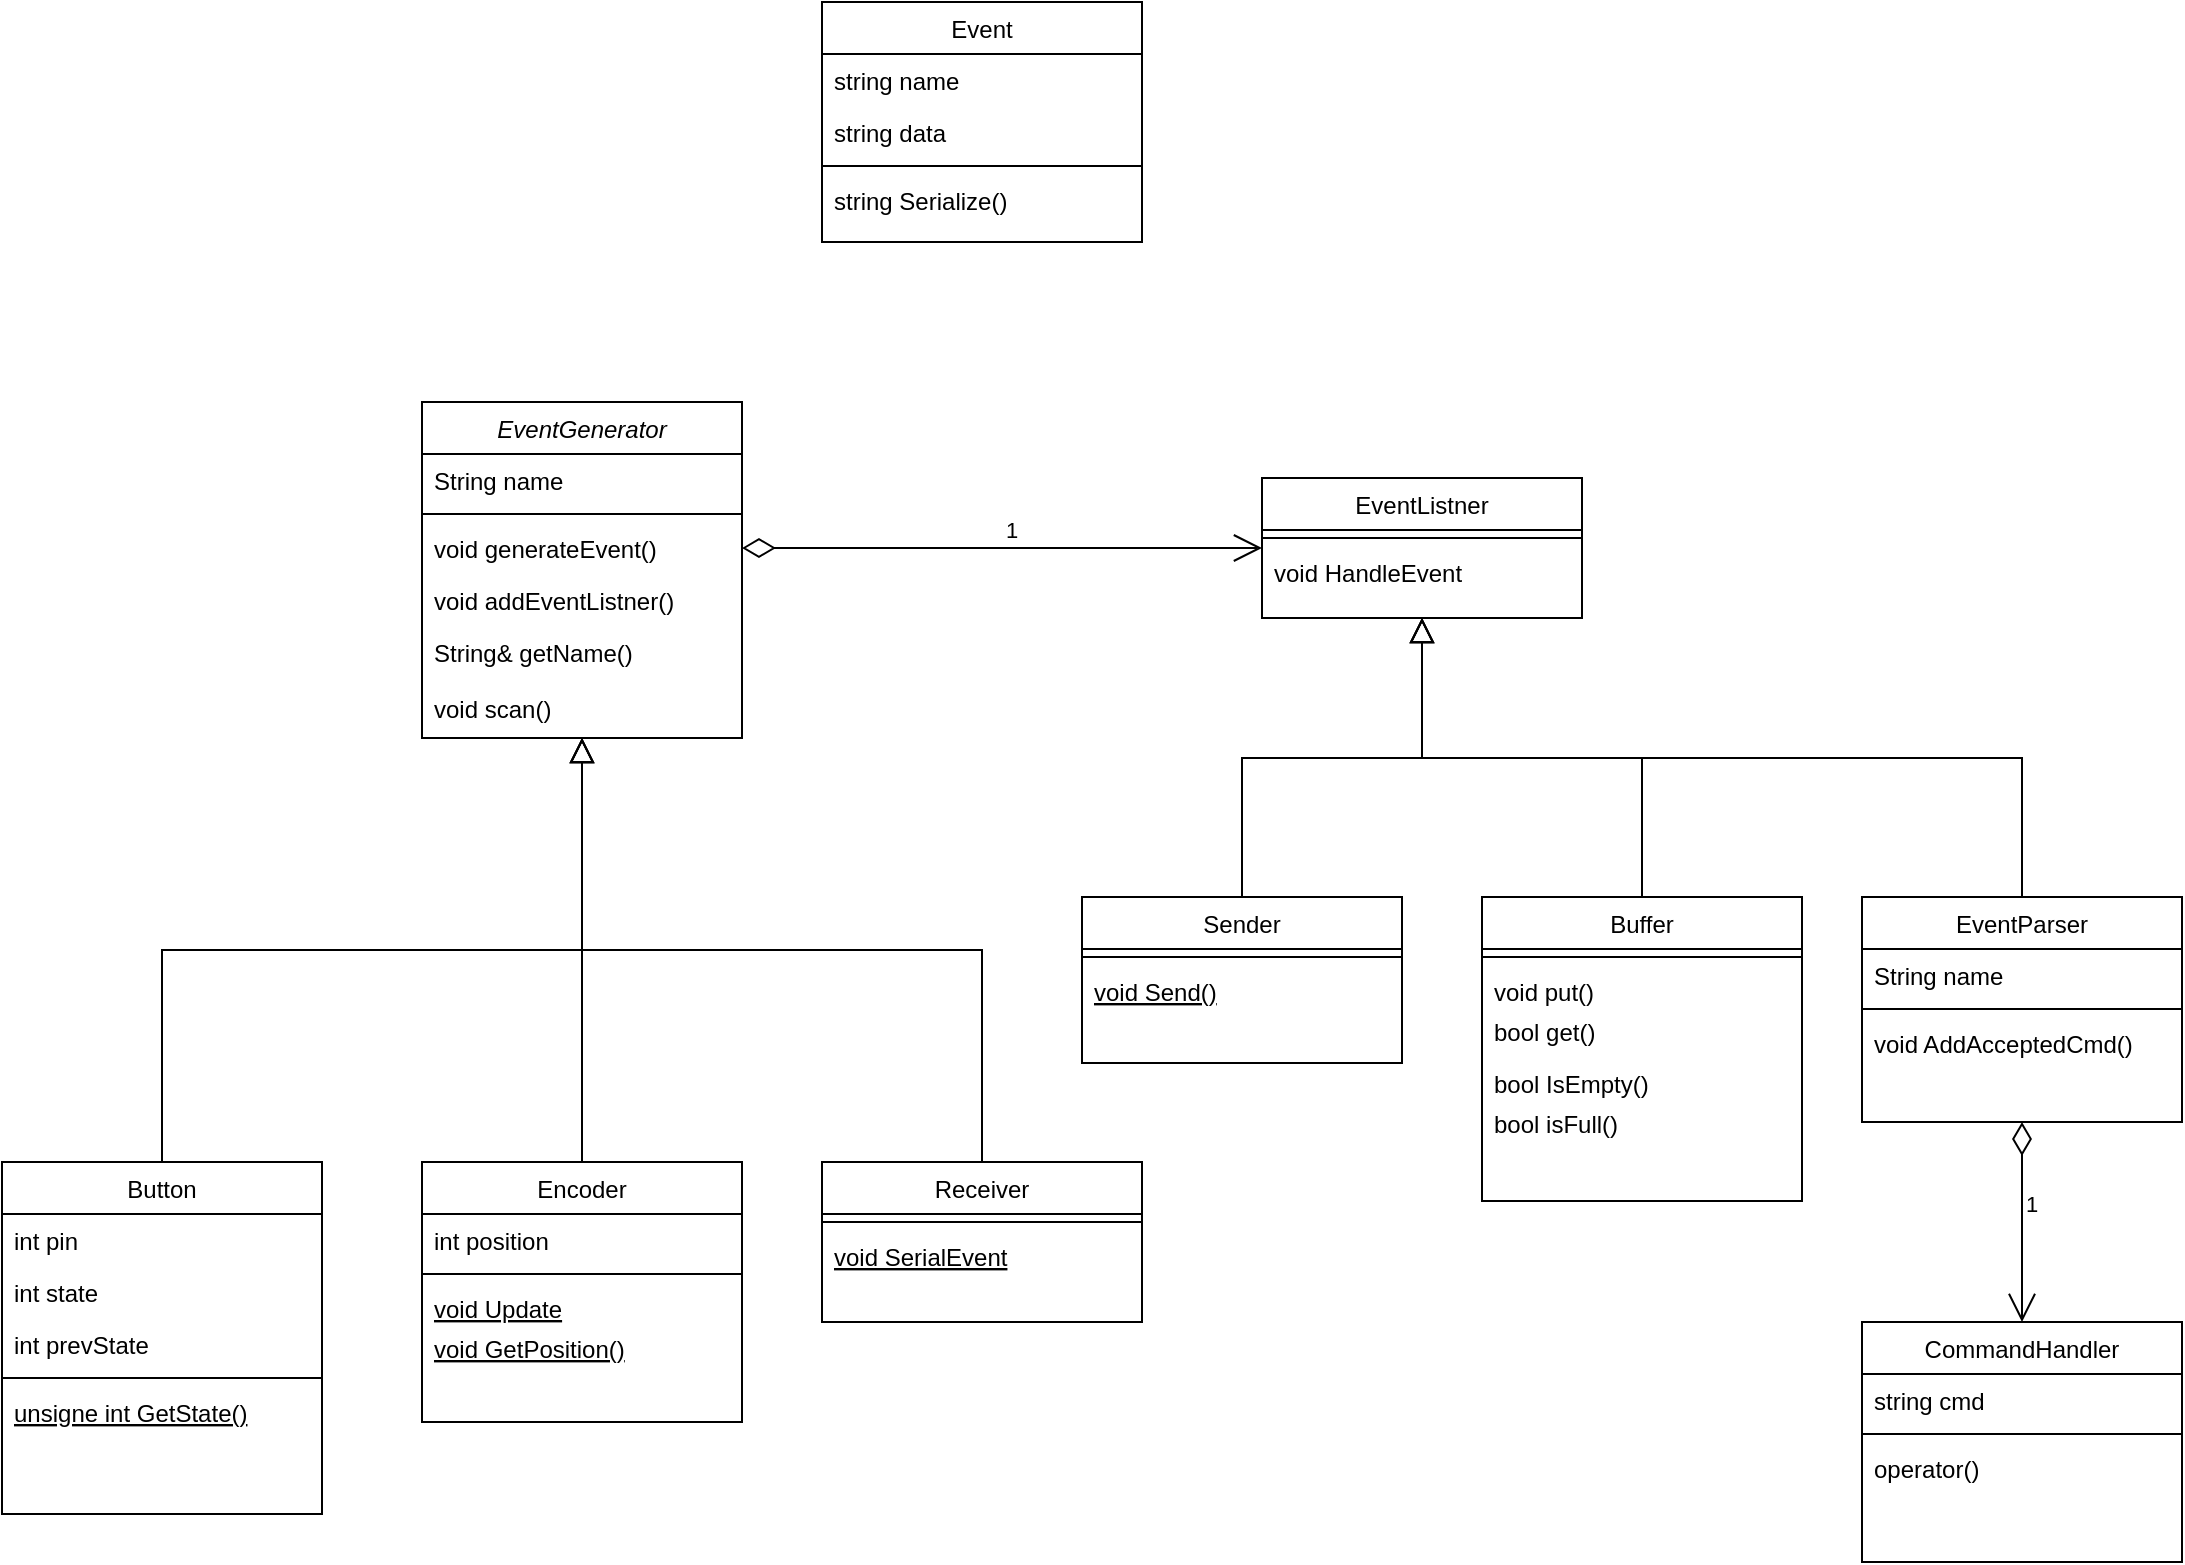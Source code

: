 <mxfile version="15.8.7" type="device"><diagram id="C5RBs43oDa-KdzZeNtuy" name="Page-1"><mxGraphModel dx="1102" dy="1025" grid="1" gridSize="10" guides="1" tooltips="1" connect="1" arrows="1" fold="1" page="1" pageScale="1" pageWidth="1169" pageHeight="827" math="0" shadow="0"><root><mxCell id="WIyWlLk6GJQsqaUBKTNV-0"/><mxCell id="WIyWlLk6GJQsqaUBKTNV-1" parent="WIyWlLk6GJQsqaUBKTNV-0"/><mxCell id="zkfFHV4jXpPFQw0GAbJ--0" value="EventGenerator" style="swimlane;fontStyle=2;align=center;verticalAlign=top;childLayout=stackLayout;horizontal=1;startSize=26;horizontalStack=0;resizeParent=1;resizeLast=0;collapsible=1;marginBottom=0;rounded=0;shadow=0;strokeWidth=1;" parent="WIyWlLk6GJQsqaUBKTNV-1" vertex="1"><mxGeometry x="270" y="230" width="160" height="168" as="geometry"><mxRectangle x="230" y="140" width="160" height="26" as="alternateBounds"/></mxGeometry></mxCell><mxCell id="zkfFHV4jXpPFQw0GAbJ--1" value="String name" style="text;align=left;verticalAlign=top;spacingLeft=4;spacingRight=4;overflow=hidden;rotatable=0;points=[[0,0.5],[1,0.5]];portConstraint=eastwest;" parent="zkfFHV4jXpPFQw0GAbJ--0" vertex="1"><mxGeometry y="26" width="160" height="26" as="geometry"/></mxCell><mxCell id="zkfFHV4jXpPFQw0GAbJ--4" value="" style="line;html=1;strokeWidth=1;align=left;verticalAlign=middle;spacingTop=-1;spacingLeft=3;spacingRight=3;rotatable=0;labelPosition=right;points=[];portConstraint=eastwest;" parent="zkfFHV4jXpPFQw0GAbJ--0" vertex="1"><mxGeometry y="52" width="160" height="8" as="geometry"/></mxCell><mxCell id="zkfFHV4jXpPFQw0GAbJ--5" value="void generateEvent()" style="text;align=left;verticalAlign=top;spacingLeft=4;spacingRight=4;overflow=hidden;rotatable=0;points=[[0,0.5],[1,0.5]];portConstraint=eastwest;" parent="zkfFHV4jXpPFQw0GAbJ--0" vertex="1"><mxGeometry y="60" width="160" height="26" as="geometry"/></mxCell><mxCell id="9YEW2VE9U-7is_Bp8GZb-1" value="void addEventListner()" style="text;align=left;verticalAlign=top;spacingLeft=4;spacingRight=4;overflow=hidden;rotatable=0;points=[[0,0.5],[1,0.5]];portConstraint=eastwest;" parent="zkfFHV4jXpPFQw0GAbJ--0" vertex="1"><mxGeometry y="86" width="160" height="26" as="geometry"/></mxCell><mxCell id="9YEW2VE9U-7is_Bp8GZb-3" value="String&amp; getName()" style="text;align=left;verticalAlign=top;spacingLeft=4;spacingRight=4;overflow=hidden;rotatable=0;points=[[0,0.5],[1,0.5]];portConstraint=eastwest;" parent="zkfFHV4jXpPFQw0GAbJ--0" vertex="1"><mxGeometry y="112" width="160" height="28" as="geometry"/></mxCell><mxCell id="9YEW2VE9U-7is_Bp8GZb-4" value="void scan()" style="text;align=left;verticalAlign=top;spacingLeft=4;spacingRight=4;overflow=hidden;rotatable=0;points=[[0,0.5],[1,0.5]];portConstraint=eastwest;" parent="zkfFHV4jXpPFQw0GAbJ--0" vertex="1"><mxGeometry y="140" width="160" height="28" as="geometry"/></mxCell><mxCell id="zkfFHV4jXpPFQw0GAbJ--6" value="Button" style="swimlane;fontStyle=0;align=center;verticalAlign=top;childLayout=stackLayout;horizontal=1;startSize=26;horizontalStack=0;resizeParent=1;resizeLast=0;collapsible=1;marginBottom=0;rounded=0;shadow=0;strokeWidth=1;" parent="WIyWlLk6GJQsqaUBKTNV-1" vertex="1"><mxGeometry x="60" y="610" width="160" height="176" as="geometry"><mxRectangle x="130" y="380" width="160" height="26" as="alternateBounds"/></mxGeometry></mxCell><mxCell id="zkfFHV4jXpPFQw0GAbJ--7" value="int pin" style="text;align=left;verticalAlign=top;spacingLeft=4;spacingRight=4;overflow=hidden;rotatable=0;points=[[0,0.5],[1,0.5]];portConstraint=eastwest;" parent="zkfFHV4jXpPFQw0GAbJ--6" vertex="1"><mxGeometry y="26" width="160" height="26" as="geometry"/></mxCell><mxCell id="zkfFHV4jXpPFQw0GAbJ--8" value="int state" style="text;align=left;verticalAlign=top;spacingLeft=4;spacingRight=4;overflow=hidden;rotatable=0;points=[[0,0.5],[1,0.5]];portConstraint=eastwest;rounded=0;shadow=0;html=0;" parent="zkfFHV4jXpPFQw0GAbJ--6" vertex="1"><mxGeometry y="52" width="160" height="26" as="geometry"/></mxCell><mxCell id="9YEW2VE9U-7is_Bp8GZb-30" value="int prevState" style="text;align=left;verticalAlign=top;spacingLeft=4;spacingRight=4;overflow=hidden;rotatable=0;points=[[0,0.5],[1,0.5]];portConstraint=eastwest;rounded=0;shadow=0;html=0;" parent="zkfFHV4jXpPFQw0GAbJ--6" vertex="1"><mxGeometry y="78" width="160" height="26" as="geometry"/></mxCell><mxCell id="zkfFHV4jXpPFQw0GAbJ--9" value="" style="line;html=1;strokeWidth=1;align=left;verticalAlign=middle;spacingTop=-1;spacingLeft=3;spacingRight=3;rotatable=0;labelPosition=right;points=[];portConstraint=eastwest;" parent="zkfFHV4jXpPFQw0GAbJ--6" vertex="1"><mxGeometry y="104" width="160" height="8" as="geometry"/></mxCell><mxCell id="zkfFHV4jXpPFQw0GAbJ--10" value="unsigne int GetState()" style="text;align=left;verticalAlign=top;spacingLeft=4;spacingRight=4;overflow=hidden;rotatable=0;points=[[0,0.5],[1,0.5]];portConstraint=eastwest;fontStyle=4" parent="zkfFHV4jXpPFQw0GAbJ--6" vertex="1"><mxGeometry y="112" width="160" height="26" as="geometry"/></mxCell><mxCell id="zkfFHV4jXpPFQw0GAbJ--12" value="" style="endArrow=block;endSize=10;endFill=0;shadow=0;strokeWidth=1;rounded=0;edgeStyle=elbowEdgeStyle;elbow=vertical;" parent="WIyWlLk6GJQsqaUBKTNV-1" source="zkfFHV4jXpPFQw0GAbJ--6" target="zkfFHV4jXpPFQw0GAbJ--0" edge="1"><mxGeometry width="160" relative="1" as="geometry"><mxPoint x="140" y="453" as="sourcePoint"/><mxPoint x="140" y="453" as="targetPoint"/></mxGeometry></mxCell><mxCell id="zkfFHV4jXpPFQw0GAbJ--13" value="Encoder" style="swimlane;fontStyle=0;align=center;verticalAlign=top;childLayout=stackLayout;horizontal=1;startSize=26;horizontalStack=0;resizeParent=1;resizeLast=0;collapsible=1;marginBottom=0;rounded=0;shadow=0;strokeWidth=1;" parent="WIyWlLk6GJQsqaUBKTNV-1" vertex="1"><mxGeometry x="270" y="610" width="160" height="130" as="geometry"><mxRectangle x="340" y="380" width="170" height="26" as="alternateBounds"/></mxGeometry></mxCell><mxCell id="zkfFHV4jXpPFQw0GAbJ--14" value="int position" style="text;align=left;verticalAlign=top;spacingLeft=4;spacingRight=4;overflow=hidden;rotatable=0;points=[[0,0.5],[1,0.5]];portConstraint=eastwest;" parent="zkfFHV4jXpPFQw0GAbJ--13" vertex="1"><mxGeometry y="26" width="160" height="26" as="geometry"/></mxCell><mxCell id="zkfFHV4jXpPFQw0GAbJ--15" value="" style="line;html=1;strokeWidth=1;align=left;verticalAlign=middle;spacingTop=-1;spacingLeft=3;spacingRight=3;rotatable=0;labelPosition=right;points=[];portConstraint=eastwest;" parent="zkfFHV4jXpPFQw0GAbJ--13" vertex="1"><mxGeometry y="52" width="160" height="8" as="geometry"/></mxCell><mxCell id="9YEW2VE9U-7is_Bp8GZb-27" value="void Update" style="text;align=left;verticalAlign=top;spacingLeft=4;spacingRight=4;overflow=hidden;rotatable=0;points=[[0,0.5],[1,0.5]];portConstraint=eastwest;fontStyle=4" parent="zkfFHV4jXpPFQw0GAbJ--13" vertex="1"><mxGeometry y="60" width="160" height="26" as="geometry"/></mxCell><mxCell id="zkfFHV4jXpPFQw0GAbJ--16" value="" style="endArrow=block;endSize=10;endFill=0;shadow=0;strokeWidth=1;rounded=0;edgeStyle=elbowEdgeStyle;elbow=vertical;" parent="WIyWlLk6GJQsqaUBKTNV-1" source="zkfFHV4jXpPFQw0GAbJ--13" target="zkfFHV4jXpPFQw0GAbJ--0" edge="1"><mxGeometry width="160" relative="1" as="geometry"><mxPoint x="150" y="623" as="sourcePoint"/><mxPoint x="250" y="521" as="targetPoint"/></mxGeometry></mxCell><mxCell id="zkfFHV4jXpPFQw0GAbJ--17" value="EventListner" style="swimlane;fontStyle=0;align=center;verticalAlign=top;childLayout=stackLayout;horizontal=1;startSize=26;horizontalStack=0;resizeParent=1;resizeLast=0;collapsible=1;marginBottom=0;rounded=0;shadow=0;strokeWidth=1;" parent="WIyWlLk6GJQsqaUBKTNV-1" vertex="1"><mxGeometry x="690" y="268" width="160" height="70" as="geometry"><mxRectangle x="550" y="140" width="160" height="26" as="alternateBounds"/></mxGeometry></mxCell><mxCell id="zkfFHV4jXpPFQw0GAbJ--23" value="" style="line;html=1;strokeWidth=1;align=left;verticalAlign=middle;spacingTop=-1;spacingLeft=3;spacingRight=3;rotatable=0;labelPosition=right;points=[];portConstraint=eastwest;" parent="zkfFHV4jXpPFQw0GAbJ--17" vertex="1"><mxGeometry y="26" width="160" height="8" as="geometry"/></mxCell><mxCell id="zkfFHV4jXpPFQw0GAbJ--24" value="void HandleEvent" style="text;align=left;verticalAlign=top;spacingLeft=4;spacingRight=4;overflow=hidden;rotatable=0;points=[[0,0.5],[1,0.5]];portConstraint=eastwest;" parent="zkfFHV4jXpPFQw0GAbJ--17" vertex="1"><mxGeometry y="34" width="160" height="26" as="geometry"/></mxCell><mxCell id="9YEW2VE9U-7is_Bp8GZb-0" value="1" style="endArrow=open;html=1;endSize=12;startArrow=diamondThin;startSize=14;startFill=0;edgeStyle=orthogonalEdgeStyle;align=left;verticalAlign=bottom;exitX=1;exitY=0.5;exitDx=0;exitDy=0;" parent="WIyWlLk6GJQsqaUBKTNV-1" source="zkfFHV4jXpPFQw0GAbJ--5" target="zkfFHV4jXpPFQw0GAbJ--17" edge="1"><mxGeometry relative="1" as="geometry"><mxPoint x="329" y="870" as="sourcePoint"/><mxPoint x="499" y="740" as="targetPoint"/></mxGeometry></mxCell><mxCell id="9YEW2VE9U-7is_Bp8GZb-5" value="Receiver" style="swimlane;fontStyle=0;align=center;verticalAlign=top;childLayout=stackLayout;horizontal=1;startSize=26;horizontalStack=0;resizeParent=1;resizeLast=0;collapsible=1;marginBottom=0;rounded=0;shadow=0;strokeWidth=1;" parent="WIyWlLk6GJQsqaUBKTNV-1" vertex="1"><mxGeometry x="470" y="610" width="160" height="80" as="geometry"><mxRectangle x="130" y="380" width="160" height="26" as="alternateBounds"/></mxGeometry></mxCell><mxCell id="9YEW2VE9U-7is_Bp8GZb-8" value="" style="line;html=1;strokeWidth=1;align=left;verticalAlign=middle;spacingTop=-1;spacingLeft=3;spacingRight=3;rotatable=0;labelPosition=right;points=[];portConstraint=eastwest;" parent="9YEW2VE9U-7is_Bp8GZb-5" vertex="1"><mxGeometry y="26" width="160" height="8" as="geometry"/></mxCell><mxCell id="9YEW2VE9U-7is_Bp8GZb-9" value="void SerialEvent" style="text;align=left;verticalAlign=top;spacingLeft=4;spacingRight=4;overflow=hidden;rotatable=0;points=[[0,0.5],[1,0.5]];portConstraint=eastwest;fontStyle=4" parent="9YEW2VE9U-7is_Bp8GZb-5" vertex="1"><mxGeometry y="34" width="160" height="26" as="geometry"/></mxCell><mxCell id="9YEW2VE9U-7is_Bp8GZb-11" value="Sender" style="swimlane;fontStyle=0;align=center;verticalAlign=top;childLayout=stackLayout;horizontal=1;startSize=26;horizontalStack=0;resizeParent=1;resizeLast=0;collapsible=1;marginBottom=0;rounded=0;shadow=0;strokeWidth=1;" parent="WIyWlLk6GJQsqaUBKTNV-1" vertex="1"><mxGeometry x="600" y="477.5" width="160" height="83" as="geometry"><mxRectangle x="130" y="380" width="160" height="26" as="alternateBounds"/></mxGeometry></mxCell><mxCell id="9YEW2VE9U-7is_Bp8GZb-14" value="" style="line;html=1;strokeWidth=1;align=left;verticalAlign=middle;spacingTop=-1;spacingLeft=3;spacingRight=3;rotatable=0;labelPosition=right;points=[];portConstraint=eastwest;" parent="9YEW2VE9U-7is_Bp8GZb-11" vertex="1"><mxGeometry y="26" width="160" height="8" as="geometry"/></mxCell><mxCell id="9YEW2VE9U-7is_Bp8GZb-15" value="void Send()" style="text;align=left;verticalAlign=top;spacingLeft=4;spacingRight=4;overflow=hidden;rotatable=0;points=[[0,0.5],[1,0.5]];portConstraint=eastwest;fontStyle=4" parent="9YEW2VE9U-7is_Bp8GZb-11" vertex="1"><mxGeometry y="34" width="160" height="26" as="geometry"/></mxCell><mxCell id="9YEW2VE9U-7is_Bp8GZb-17" value="" style="endArrow=block;endSize=10;endFill=0;shadow=0;strokeWidth=1;rounded=0;edgeStyle=elbowEdgeStyle;elbow=vertical;" parent="WIyWlLk6GJQsqaUBKTNV-1" source="9YEW2VE9U-7is_Bp8GZb-11" target="zkfFHV4jXpPFQw0GAbJ--17" edge="1"><mxGeometry width="160" relative="1" as="geometry"><mxPoint x="680" y="320.5" as="sourcePoint"/><mxPoint x="971" y="395.5" as="targetPoint"/></mxGeometry></mxCell><mxCell id="9YEW2VE9U-7is_Bp8GZb-18" value="Buffer" style="swimlane;fontStyle=0;align=center;verticalAlign=top;childLayout=stackLayout;horizontal=1;startSize=26;horizontalStack=0;resizeParent=1;resizeLast=0;collapsible=1;marginBottom=0;rounded=0;shadow=0;strokeWidth=1;" parent="WIyWlLk6GJQsqaUBKTNV-1" vertex="1"><mxGeometry x="800" y="477.5" width="160" height="152" as="geometry"><mxRectangle x="340" y="380" width="170" height="26" as="alternateBounds"/></mxGeometry></mxCell><mxCell id="9YEW2VE9U-7is_Bp8GZb-20" value="" style="line;html=1;strokeWidth=1;align=left;verticalAlign=middle;spacingTop=-1;spacingLeft=3;spacingRight=3;rotatable=0;labelPosition=right;points=[];portConstraint=eastwest;" parent="9YEW2VE9U-7is_Bp8GZb-18" vertex="1"><mxGeometry y="26" width="160" height="8" as="geometry"/></mxCell><mxCell id="9YEW2VE9U-7is_Bp8GZb-23" value="void put()" style="text;align=left;verticalAlign=top;spacingLeft=4;spacingRight=4;overflow=hidden;rotatable=0;points=[[0,0.5],[1,0.5]];portConstraint=eastwest;" parent="9YEW2VE9U-7is_Bp8GZb-18" vertex="1"><mxGeometry y="34" width="160" height="20" as="geometry"/></mxCell><mxCell id="9YEW2VE9U-7is_Bp8GZb-24" value="bool get()" style="text;align=left;verticalAlign=top;spacingLeft=4;spacingRight=4;overflow=hidden;rotatable=0;points=[[0,0.5],[1,0.5]];portConstraint=eastwest;" parent="9YEW2VE9U-7is_Bp8GZb-18" vertex="1"><mxGeometry y="54" width="160" height="26" as="geometry"/></mxCell><mxCell id="9YEW2VE9U-7is_Bp8GZb-25" value="bool IsEmpty()" style="text;align=left;verticalAlign=top;spacingLeft=4;spacingRight=4;overflow=hidden;rotatable=0;points=[[0,0.5],[1,0.5]];portConstraint=eastwest;" parent="9YEW2VE9U-7is_Bp8GZb-18" vertex="1"><mxGeometry y="80" width="160" height="20" as="geometry"/></mxCell><mxCell id="9YEW2VE9U-7is_Bp8GZb-26" value="bool isFull()" style="text;align=left;verticalAlign=top;spacingLeft=4;spacingRight=4;overflow=hidden;rotatable=0;points=[[0,0.5],[1,0.5]];portConstraint=eastwest;" parent="9YEW2VE9U-7is_Bp8GZb-18" vertex="1"><mxGeometry y="100" width="160" height="26" as="geometry"/></mxCell><mxCell id="9YEW2VE9U-7is_Bp8GZb-21" value="" style="endArrow=block;endSize=10;endFill=0;shadow=0;strokeWidth=1;rounded=0;edgeStyle=elbowEdgeStyle;elbow=vertical;" parent="WIyWlLk6GJQsqaUBKTNV-1" source="9YEW2VE9U-7is_Bp8GZb-18" target="zkfFHV4jXpPFQw0GAbJ--17" edge="1"><mxGeometry width="160" relative="1" as="geometry"><mxPoint x="690" y="487.5" as="sourcePoint"/><mxPoint x="920" y="280.5" as="targetPoint"/></mxGeometry></mxCell><mxCell id="9YEW2VE9U-7is_Bp8GZb-22" value="" style="endArrow=block;endSize=10;endFill=0;shadow=0;strokeWidth=1;rounded=0;edgeStyle=elbowEdgeStyle;elbow=vertical;exitX=0.5;exitY=0;exitDx=0;exitDy=0;" parent="WIyWlLk6GJQsqaUBKTNV-1" source="9YEW2VE9U-7is_Bp8GZb-5" target="zkfFHV4jXpPFQw0GAbJ--0" edge="1"><mxGeometry width="160" relative="1" as="geometry"><mxPoint x="791" y="637" as="sourcePoint"/><mxPoint x="881" y="488" as="targetPoint"/></mxGeometry></mxCell><mxCell id="9YEW2VE9U-7is_Bp8GZb-28" value="void GetPosition()" style="text;align=left;verticalAlign=top;spacingLeft=4;spacingRight=4;overflow=hidden;rotatable=0;points=[[0,0.5],[1,0.5]];portConstraint=eastwest;fontStyle=4" parent="WIyWlLk6GJQsqaUBKTNV-1" vertex="1"><mxGeometry x="270" y="690" width="160" height="26" as="geometry"/></mxCell><mxCell id="QSA7OA_em5dHYfb_2x0K-0" value="EventParser" style="swimlane;fontStyle=0;align=center;verticalAlign=top;childLayout=stackLayout;horizontal=1;startSize=26;horizontalStack=0;resizeParent=1;resizeLast=0;collapsible=1;marginBottom=0;rounded=0;shadow=0;strokeWidth=1;" parent="WIyWlLk6GJQsqaUBKTNV-1" vertex="1"><mxGeometry x="990" y="477.5" width="160" height="112.5" as="geometry"><mxRectangle x="230" y="140" width="160" height="26" as="alternateBounds"/></mxGeometry></mxCell><mxCell id="QSA7OA_em5dHYfb_2x0K-1" value="String name" style="text;align=left;verticalAlign=top;spacingLeft=4;spacingRight=4;overflow=hidden;rotatable=0;points=[[0,0.5],[1,0.5]];portConstraint=eastwest;" parent="QSA7OA_em5dHYfb_2x0K-0" vertex="1"><mxGeometry y="26" width="160" height="26" as="geometry"/></mxCell><mxCell id="QSA7OA_em5dHYfb_2x0K-2" value="" style="line;html=1;strokeWidth=1;align=left;verticalAlign=middle;spacingTop=-1;spacingLeft=3;spacingRight=3;rotatable=0;labelPosition=right;points=[];portConstraint=eastwest;" parent="QSA7OA_em5dHYfb_2x0K-0" vertex="1"><mxGeometry y="52" width="160" height="8" as="geometry"/></mxCell><mxCell id="QSA7OA_em5dHYfb_2x0K-3" value="void AddAcceptedCmd()" style="text;align=left;verticalAlign=top;spacingLeft=4;spacingRight=4;overflow=hidden;rotatable=0;points=[[0,0.5],[1,0.5]];portConstraint=eastwest;" parent="QSA7OA_em5dHYfb_2x0K-0" vertex="1"><mxGeometry y="60" width="160" height="26" as="geometry"/></mxCell><mxCell id="QSA7OA_em5dHYfb_2x0K-7" value="CommandHandler" style="swimlane;fontStyle=0;align=center;verticalAlign=top;childLayout=stackLayout;horizontal=1;startSize=26;horizontalStack=0;resizeParent=1;resizeLast=0;collapsible=1;marginBottom=0;rounded=0;shadow=0;strokeWidth=1;" parent="WIyWlLk6GJQsqaUBKTNV-1" vertex="1"><mxGeometry x="990" y="690" width="160" height="120" as="geometry"><mxRectangle x="550" y="140" width="160" height="26" as="alternateBounds"/></mxGeometry></mxCell><mxCell id="QSA7OA_em5dHYfb_2x0K-11" value="string cmd" style="text;align=left;verticalAlign=top;spacingLeft=4;spacingRight=4;overflow=hidden;rotatable=0;points=[[0,0.5],[1,0.5]];portConstraint=eastwest;" parent="QSA7OA_em5dHYfb_2x0K-7" vertex="1"><mxGeometry y="26" width="160" height="26" as="geometry"/></mxCell><mxCell id="QSA7OA_em5dHYfb_2x0K-8" value="" style="line;html=1;strokeWidth=1;align=left;verticalAlign=middle;spacingTop=-1;spacingLeft=3;spacingRight=3;rotatable=0;labelPosition=right;points=[];portConstraint=eastwest;" parent="QSA7OA_em5dHYfb_2x0K-7" vertex="1"><mxGeometry y="52" width="160" height="8" as="geometry"/></mxCell><mxCell id="QSA7OA_em5dHYfb_2x0K-9" value="operator()" style="text;align=left;verticalAlign=top;spacingLeft=4;spacingRight=4;overflow=hidden;rotatable=0;points=[[0,0.5],[1,0.5]];portConstraint=eastwest;" parent="QSA7OA_em5dHYfb_2x0K-7" vertex="1"><mxGeometry y="60" width="160" height="26" as="geometry"/></mxCell><mxCell id="QSA7OA_em5dHYfb_2x0K-10" value="1" style="endArrow=open;html=1;endSize=12;startArrow=diamondThin;startSize=14;startFill=0;edgeStyle=orthogonalEdgeStyle;align=left;verticalAlign=bottom;exitX=0.5;exitY=1;exitDx=0;exitDy=0;" parent="WIyWlLk6GJQsqaUBKTNV-1" source="QSA7OA_em5dHYfb_2x0K-0" target="QSA7OA_em5dHYfb_2x0K-7" edge="1"><mxGeometry relative="1" as="geometry"><mxPoint x="730" y="890.5" as="sourcePoint"/><mxPoint x="799" y="1197.5" as="targetPoint"/></mxGeometry></mxCell><mxCell id="QSA7OA_em5dHYfb_2x0K-12" value="" style="endArrow=block;endSize=10;endFill=0;shadow=0;strokeWidth=1;rounded=0;edgeStyle=elbowEdgeStyle;elbow=vertical;exitX=0.5;exitY=0;exitDx=0;exitDy=0;" parent="WIyWlLk6GJQsqaUBKTNV-1" source="QSA7OA_em5dHYfb_2x0K-0" target="zkfFHV4jXpPFQw0GAbJ--17" edge="1"><mxGeometry width="160" relative="1" as="geometry"><mxPoint x="900" y="487.5" as="sourcePoint"/><mxPoint x="780" y="338.5" as="targetPoint"/></mxGeometry></mxCell><mxCell id="QSA7OA_em5dHYfb_2x0K-13" value="Event" style="swimlane;fontStyle=0;align=center;verticalAlign=top;childLayout=stackLayout;horizontal=1;startSize=26;horizontalStack=0;resizeParent=1;resizeLast=0;collapsible=1;marginBottom=0;rounded=0;shadow=0;strokeWidth=1;" parent="WIyWlLk6GJQsqaUBKTNV-1" vertex="1"><mxGeometry x="470" y="30" width="160" height="120" as="geometry"><mxRectangle x="550" y="140" width="160" height="26" as="alternateBounds"/></mxGeometry></mxCell><mxCell id="QSA7OA_em5dHYfb_2x0K-14" value="string name" style="text;align=left;verticalAlign=top;spacingLeft=4;spacingRight=4;overflow=hidden;rotatable=0;points=[[0,0.5],[1,0.5]];portConstraint=eastwest;" parent="QSA7OA_em5dHYfb_2x0K-13" vertex="1"><mxGeometry y="26" width="160" height="26" as="geometry"/></mxCell><mxCell id="QSA7OA_em5dHYfb_2x0K-17" value="string data" style="text;align=left;verticalAlign=top;spacingLeft=4;spacingRight=4;overflow=hidden;rotatable=0;points=[[0,0.5],[1,0.5]];portConstraint=eastwest;" parent="QSA7OA_em5dHYfb_2x0K-13" vertex="1"><mxGeometry y="52" width="160" height="26" as="geometry"/></mxCell><mxCell id="QSA7OA_em5dHYfb_2x0K-15" value="" style="line;html=1;strokeWidth=1;align=left;verticalAlign=middle;spacingTop=-1;spacingLeft=3;spacingRight=3;rotatable=0;labelPosition=right;points=[];portConstraint=eastwest;" parent="QSA7OA_em5dHYfb_2x0K-13" vertex="1"><mxGeometry y="78" width="160" height="8" as="geometry"/></mxCell><mxCell id="QSA7OA_em5dHYfb_2x0K-16" value="string Serialize()" style="text;align=left;verticalAlign=top;spacingLeft=4;spacingRight=4;overflow=hidden;rotatable=0;points=[[0,0.5],[1,0.5]];portConstraint=eastwest;" parent="QSA7OA_em5dHYfb_2x0K-13" vertex="1"><mxGeometry y="86" width="160" height="26" as="geometry"/></mxCell></root></mxGraphModel></diagram></mxfile>